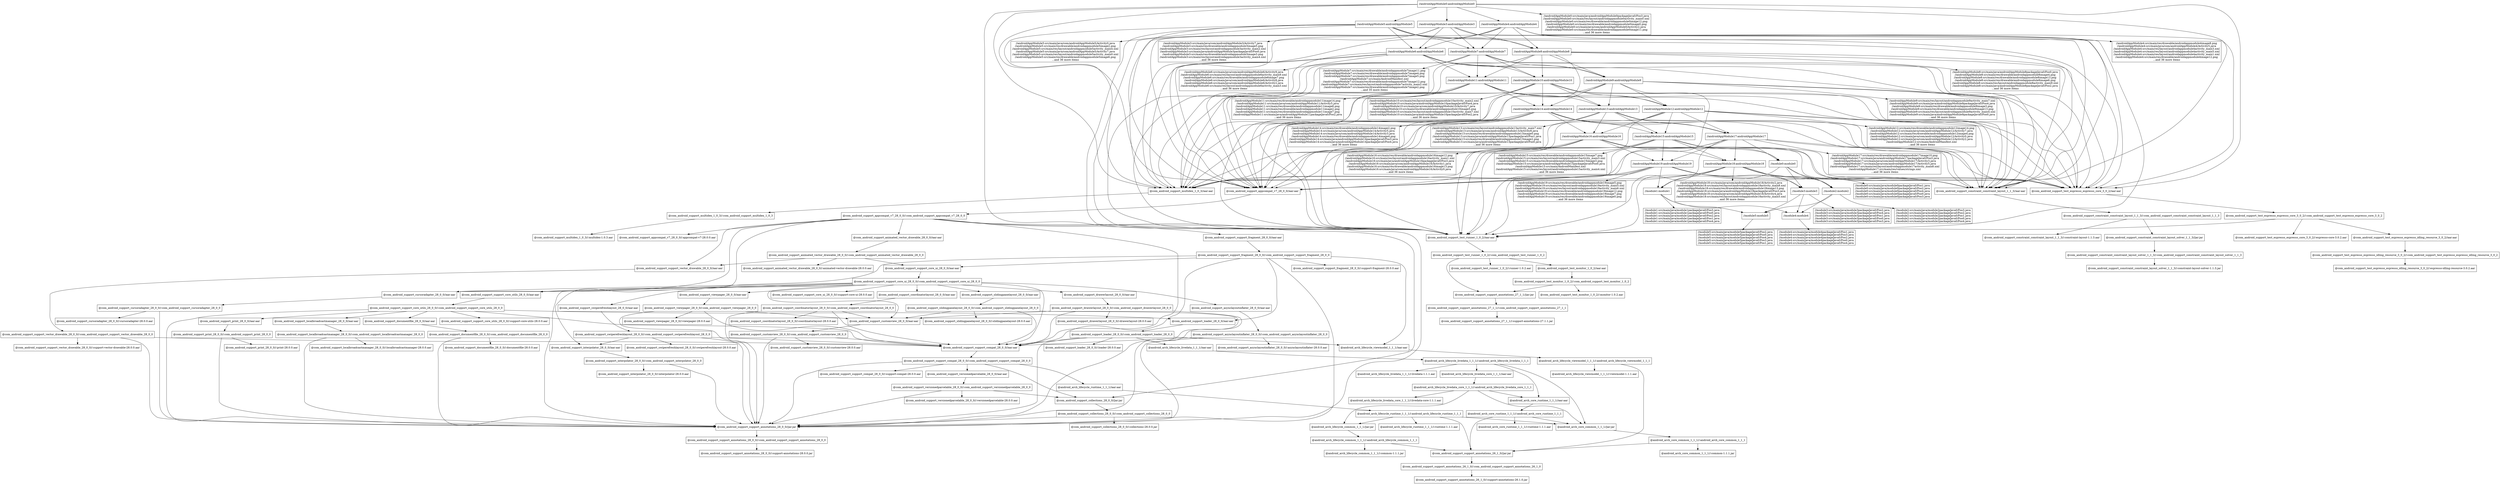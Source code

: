 digraph mygraph {
  node [shape=box];
"//androidAppModule0:androidAppModule0"
"//androidAppModule0:androidAppModule0" -> "//androidAppModule5:androidAppModule5"
"//androidAppModule0:androidAppModule0" -> "//androidAppModule3:androidAppModule3"
"//androidAppModule0:androidAppModule0" -> "//androidAppModule4:androidAppModule4"
"//androidAppModule0:androidAppModule0" -> "@com_android_support_appcompat_v7_28_0_0//aar:aar"
"//androidAppModule0:androidAppModule0" -> "@com_android_support_constraint_constraint_layout_1_1_3//aar:aar"
"//androidAppModule0:androidAppModule0" -> "@com_android_support_multidex_1_0_3//aar:aar"
"//androidAppModule0:androidAppModule0" -> "//androidAppModule0:src/main/java/androidAppModule0packageJava0/Foo3.java\n//androidAppModule0:src/main/res/layout/androidappmodule0activity_main0.xml\n//androidAppModule0:src/main/res/drawable/androidappmodule0image12.png\n//androidAppModule0:src/main/res/drawable/androidappmodule0image0.png\n//androidAppModule0:src/main/java/com/androidAppModule0/Activity2.java\n//androidAppModule0:src/main/res/drawable/androidappmodule0image11.png\n...and 36 more items"
"//androidAppModule0:androidAppModule0" -> "@com_android_support_test_espresso_espresso_core_3_0_2//aar:aar"
"//androidAppModule0:androidAppModule0" -> "@com_android_support_test_runner_1_0_2//aar:aar"
"//androidAppModule0:src/main/java/androidAppModule0packageJava0/Foo3.java\n//androidAppModule0:src/main/res/layout/androidappmodule0activity_main0.xml\n//androidAppModule0:src/main/res/drawable/androidappmodule0image12.png\n//androidAppModule0:src/main/res/drawable/androidappmodule0image0.png\n//androidAppModule0:src/main/java/com/androidAppModule0/Activity2.java\n//androidAppModule0:src/main/res/drawable/androidappmodule0image11.png\n...and 36 more items"
"//androidAppModule4:androidAppModule4"
"//androidAppModule4:androidAppModule4" -> "//androidAppModule4:src/main/res/drawable/androidappmodule4image8.png\n//androidAppModule4:src/main/java/com/androidAppModule4/Activity5.java\n//androidAppModule4:src/main/res/layout/androidappmodule4activity_main3.xml\n//androidAppModule4:src/main/res/layout/androidappmodule4activity_main5.xml\n//androidAppModule4:src/main/res/layout/androidappmodule4activity_main1.xml\n//androidAppModule4:src/main/res/drawable/androidappmodule4image12.png\n...and 36 more items"
"//androidAppModule4:androidAppModule4" -> "@com_android_support_test_espresso_espresso_core_3_0_2//aar:aar"
"//androidAppModule4:androidAppModule4" -> "@com_android_support_test_runner_1_0_2//aar:aar"
"//androidAppModule4:androidAppModule4" -> "@com_android_support_multidex_1_0_3//aar:aar"
"//androidAppModule4:androidAppModule4" -> "@com_android_support_constraint_constraint_layout_1_1_3//aar:aar"
"//androidAppModule4:androidAppModule4" -> "@com_android_support_appcompat_v7_28_0_0//aar:aar"
"//androidAppModule4:androidAppModule4" -> "//androidAppModule7:androidAppModule7"
"//androidAppModule4:androidAppModule4" -> "//androidAppModule8:androidAppModule8"
"//androidAppModule4:androidAppModule4" -> "//androidAppModule6:androidAppModule6"
"//androidAppModule4:src/main/res/drawable/androidappmodule4image8.png\n//androidAppModule4:src/main/java/com/androidAppModule4/Activity5.java\n//androidAppModule4:src/main/res/layout/androidappmodule4activity_main3.xml\n//androidAppModule4:src/main/res/layout/androidappmodule4activity_main5.xml\n//androidAppModule4:src/main/res/layout/androidappmodule4activity_main1.xml\n//androidAppModule4:src/main/res/drawable/androidappmodule4image12.png\n...and 36 more items"
"//androidAppModule3:androidAppModule3"
"//androidAppModule3:androidAppModule3" -> "//androidAppModule3:src/main/java/com/androidAppModule3/Activity7.java\n//androidAppModule3:src/main/res/drawable/androidappmodule3image5.png\n//androidAppModule3:src/main/res/layout/androidappmodule3activity_main2.xml\n//androidAppModule3:src/main/java/androidAppModule3packageJava0/Foo0.java\n//androidAppModule3:src/main/res/drawable/androidappmodule3image3.png\n//androidAppModule3:src/main/res/layout/androidappmodule3activity_main4.xml\n...and 36 more items"
"//androidAppModule3:androidAppModule3" -> "//androidAppModule6:androidAppModule6"
"//androidAppModule3:androidAppModule3" -> "@com_android_support_test_espresso_espresso_core_3_0_2//aar:aar"
"//androidAppModule3:androidAppModule3" -> "@com_android_support_test_runner_1_0_2//aar:aar"
"//androidAppModule3:androidAppModule3" -> "@com_android_support_multidex_1_0_3//aar:aar"
"//androidAppModule3:androidAppModule3" -> "@com_android_support_constraint_constraint_layout_1_1_3//aar:aar"
"//androidAppModule3:androidAppModule3" -> "@com_android_support_appcompat_v7_28_0_0//aar:aar"
"//androidAppModule3:androidAppModule3" -> "//androidAppModule8:androidAppModule8"
"//androidAppModule3:androidAppModule3" -> "//androidAppModule7:androidAppModule7"
"//androidAppModule3:src/main/java/com/androidAppModule3/Activity7.java\n//androidAppModule3:src/main/res/drawable/androidappmodule3image5.png\n//androidAppModule3:src/main/res/layout/androidappmodule3activity_main2.xml\n//androidAppModule3:src/main/java/androidAppModule3packageJava0/Foo0.java\n//androidAppModule3:src/main/res/drawable/androidappmodule3image3.png\n//androidAppModule3:src/main/res/layout/androidappmodule3activity_main4.xml\n...and 36 more items"
"//androidAppModule5:androidAppModule5"
"//androidAppModule5:androidAppModule5" -> "//androidAppModule7:androidAppModule7"
"//androidAppModule5:androidAppModule5" -> "//androidAppModule8:androidAppModule8"
"//androidAppModule5:androidAppModule5" -> "//androidAppModule5:src/main/java/com/androidAppModule5/Activity0.java\n//androidAppModule5:src/main/res/drawable/androidappmodule5image2.png\n//androidAppModule5:src/main/res/layout/androidappmodule5activity_main4.xml\n//androidAppModule5:src/main/java/com/androidAppModule5/Activity7.java\n//androidAppModule5:src/main/res/layout/androidappmodule5activity_main0.xml\n//androidAppModule5:src/main/res/drawable/androidappmodule5image6.png\n...and 36 more items"
"//androidAppModule5:androidAppModule5" -> "@com_android_support_test_espresso_espresso_core_3_0_2//aar:aar"
"//androidAppModule5:androidAppModule5" -> "@com_android_support_test_runner_1_0_2//aar:aar"
"//androidAppModule5:androidAppModule5" -> "@com_android_support_constraint_constraint_layout_1_1_3//aar:aar"
"//androidAppModule5:androidAppModule5" -> "@com_android_support_multidex_1_0_3//aar:aar"
"//androidAppModule5:androidAppModule5" -> "@com_android_support_appcompat_v7_28_0_0//aar:aar"
"//androidAppModule5:androidAppModule5" -> "//androidAppModule6:androidAppModule6"
"//androidAppModule6:androidAppModule6"
"//androidAppModule6:androidAppModule6" -> "//androidAppModule6:src/main/java/com/androidAppModule6/Activity9.java\n//androidAppModule6:src/main/res/layout/androidappmodule6activity_main9.xml\n//androidAppModule6:src/main/res/drawable/androidappmodule6image7.png\n//androidAppModule6:src/main/java/com/androidAppModule6/Activity8.java\n//androidAppModule6:src/main/java/com/androidAppModule6/Activity2.java\n//androidAppModule6:src/main/res/layout/androidappmodule6activity_main3.xml\n...and 36 more items"
"//androidAppModule6:androidAppModule6" -> "@com_android_support_test_runner_1_0_2//aar:aar"
"//androidAppModule6:androidAppModule6" -> "@com_android_support_multidex_1_0_3//aar:aar"
"//androidAppModule6:androidAppModule6" -> "@com_android_support_test_espresso_espresso_core_3_0_2//aar:aar"
"//androidAppModule6:androidAppModule6" -> "@com_android_support_appcompat_v7_28_0_0//aar:aar"
"//androidAppModule6:androidAppModule6" -> "//androidAppModule11:androidAppModule11"
"//androidAppModule6:androidAppModule6" -> "@com_android_support_constraint_constraint_layout_1_1_3//aar:aar"
"//androidAppModule6:androidAppModule6" -> "//androidAppModule9:androidAppModule9"
"//androidAppModule6:androidAppModule6" -> "//androidAppModule10:androidAppModule10"
"//androidAppModule6:src/main/java/com/androidAppModule6/Activity9.java\n//androidAppModule6:src/main/res/layout/androidappmodule6activity_main9.xml\n//androidAppModule6:src/main/res/drawable/androidappmodule6image7.png\n//androidAppModule6:src/main/java/com/androidAppModule6/Activity8.java\n//androidAppModule6:src/main/java/com/androidAppModule6/Activity2.java\n//androidAppModule6:src/main/res/layout/androidappmodule6activity_main3.xml\n...and 36 more items"
"//androidAppModule5:src/main/java/com/androidAppModule5/Activity0.java\n//androidAppModule5:src/main/res/drawable/androidappmodule5image2.png\n//androidAppModule5:src/main/res/layout/androidappmodule5activity_main4.xml\n//androidAppModule5:src/main/java/com/androidAppModule5/Activity7.java\n//androidAppModule5:src/main/res/layout/androidappmodule5activity_main0.xml\n//androidAppModule5:src/main/res/drawable/androidappmodule5image6.png\n...and 36 more items"
"//androidAppModule8:androidAppModule8"
"//androidAppModule8:androidAppModule8" -> "//androidAppModule8:src/main/java/androidAppModule8packageJava0/Foo0.java\n//androidAppModule8:src/main/res/drawable/androidappmodule8image4.png\n//androidAppModule8:src/main/res/drawable/androidappmodule8image13.png\n//androidAppModule8:src/main/res/drawable/androidappmodule8image6.png\n//androidAppModule8:src/main/res/layout/androidappmodule8activity_main9.xml\n//androidAppModule8:src/main/java/androidAppModule8packageJava0/Foo2.java\n...and 36 more items"
"//androidAppModule8:androidAppModule8" -> "//androidAppModule10:androidAppModule10"
"//androidAppModule8:androidAppModule8" -> "@com_android_support_test_espresso_espresso_core_3_0_2//aar:aar"
"//androidAppModule8:androidAppModule8" -> "@com_android_support_test_runner_1_0_2//aar:aar"
"//androidAppModule8:androidAppModule8" -> "//androidAppModule9:androidAppModule9"
"//androidAppModule8:androidAppModule8" -> "@com_android_support_appcompat_v7_28_0_0//aar:aar"
"//androidAppModule8:androidAppModule8" -> "@com_android_support_constraint_constraint_layout_1_1_3//aar:aar"
"//androidAppModule8:androidAppModule8" -> "@com_android_support_multidex_1_0_3//aar:aar"
"//androidAppModule8:androidAppModule8" -> "//androidAppModule11:androidAppModule11"
"//androidAppModule8:src/main/java/androidAppModule8packageJava0/Foo0.java\n//androidAppModule8:src/main/res/drawable/androidappmodule8image4.png\n//androidAppModule8:src/main/res/drawable/androidappmodule8image13.png\n//androidAppModule8:src/main/res/drawable/androidappmodule8image6.png\n//androidAppModule8:src/main/res/layout/androidappmodule8activity_main9.xml\n//androidAppModule8:src/main/java/androidAppModule8packageJava0/Foo2.java\n...and 36 more items"
"//androidAppModule7:androidAppModule7"
"//androidAppModule7:androidAppModule7" -> "@com_android_support_test_espresso_espresso_core_3_0_2//aar:aar"
"//androidAppModule7:androidAppModule7" -> "//androidAppModule7:src/main/res/drawable/androidappmodule7image11.png\n//androidAppModule7:src/main/res/drawable/androidappmodule7image4.png\n//androidAppModule7:src/main/res/drawable/androidappmodule7image5.png\n//androidAppModule7:src/main/AndroidManifest.xml\n//androidAppModule7:src/main/res/drawable/androidappmodule7image12.png\n//androidAppModule7:src/main/res/layout/androidappmodule7activity_main2.xml\n//androidAppModule7:src/main/res/drawable/androidappmodule7image2.png\n...and 35 more items"
"//androidAppModule7:androidAppModule7" -> "@com_android_support_test_runner_1_0_2//aar:aar"
"//androidAppModule7:androidAppModule7" -> "@com_android_support_multidex_1_0_3//aar:aar"
"//androidAppModule7:androidAppModule7" -> "@com_android_support_constraint_constraint_layout_1_1_3//aar:aar"
"//androidAppModule7:androidAppModule7" -> "@com_android_support_appcompat_v7_28_0_0//aar:aar"
"//androidAppModule7:androidAppModule7" -> "//androidAppModule10:androidAppModule10"
"//androidAppModule7:androidAppModule7" -> "//androidAppModule11:androidAppModule11"
"//androidAppModule7:androidAppModule7" -> "//androidAppModule9:androidAppModule9"
"//androidAppModule9:androidAppModule9"
"//androidAppModule9:androidAppModule9" -> "//androidAppModule14:androidAppModule14"
"//androidAppModule9:androidAppModule9" -> "//androidAppModule9:src/main/res/layout/androidappmodule9activity_main7.xml\n//androidAppModule9:src/main/java/androidAppModule9packageJava0/Foo4.java\n//androidAppModule9:src/main/res/drawable/androidappmodule9image3.png\n//androidAppModule9:src/main/res/drawable/androidappmodule9image13.png\n//androidAppModule9:src/main/res/layout/androidappmodule9activity_main4.xml\n//androidAppModule9:src/main/java/androidAppModule9packageJava0/Foo0.java\n...and 36 more items"
"//androidAppModule9:androidAppModule9" -> "@com_android_support_test_espresso_espresso_core_3_0_2//aar:aar"
"//androidAppModule9:androidAppModule9" -> "@com_android_support_constraint_constraint_layout_1_1_3//aar:aar"
"//androidAppModule9:androidAppModule9" -> "@com_android_support_test_runner_1_0_2//aar:aar"
"//androidAppModule9:androidAppModule9" -> "@com_android_support_multidex_1_0_3//aar:aar"
"//androidAppModule9:androidAppModule9" -> "@com_android_support_appcompat_v7_28_0_0//aar:aar"
"//androidAppModule9:androidAppModule9" -> "//androidAppModule12:androidAppModule12"
"//androidAppModule9:androidAppModule9" -> "//androidAppModule13:androidAppModule13"
"//androidAppModule9:src/main/res/layout/androidappmodule9activity_main7.xml\n//androidAppModule9:src/main/java/androidAppModule9packageJava0/Foo4.java\n//androidAppModule9:src/main/res/drawable/androidappmodule9image3.png\n//androidAppModule9:src/main/res/drawable/androidappmodule9image13.png\n//androidAppModule9:src/main/res/layout/androidappmodule9activity_main4.xml\n//androidAppModule9:src/main/java/androidAppModule9packageJava0/Foo0.java\n...and 36 more items"
"//androidAppModule11:androidAppModule11"
"//androidAppModule11:androidAppModule11" -> "@com_android_support_test_runner_1_0_2//aar:aar"
"//androidAppModule11:androidAppModule11" -> "@com_android_support_test_espresso_espresso_core_3_0_2//aar:aar"
"//androidAppModule11:androidAppModule11" -> "@com_android_support_multidex_1_0_3//aar:aar"
"//androidAppModule11:androidAppModule11" -> "//androidAppModule13:androidAppModule13"
"//androidAppModule11:androidAppModule11" -> "@com_android_support_constraint_constraint_layout_1_1_3//aar:aar"
"//androidAppModule11:androidAppModule11" -> "//androidAppModule11:src/main/res/drawable/androidappmodule11image14.png\n//androidAppModule11:src/main/java/com/androidAppModule11/Activity5.java\n//androidAppModule11:src/main/res/drawable/androidappmodule11image6.png\n//androidAppModule11:src/main/res/drawable/androidappmodule11image2.png\n//androidAppModule11:src/main/res/drawable/androidappmodule11image7.png\n//androidAppModule11:src/main/java/androidAppModule11packageJava0/Foo2.java\n...and 36 more items"
"//androidAppModule11:androidAppModule11" -> "@com_android_support_appcompat_v7_28_0_0//aar:aar"
"//androidAppModule11:androidAppModule11" -> "//androidAppModule14:androidAppModule14"
"//androidAppModule11:androidAppModule11" -> "//androidAppModule12:androidAppModule12"
"//androidAppModule11:src/main/res/drawable/androidappmodule11image14.png\n//androidAppModule11:src/main/java/com/androidAppModule11/Activity5.java\n//androidAppModule11:src/main/res/drawable/androidappmodule11image6.png\n//androidAppModule11:src/main/res/drawable/androidappmodule11image2.png\n//androidAppModule11:src/main/res/drawable/androidappmodule11image7.png\n//androidAppModule11:src/main/java/androidAppModule11packageJava0/Foo2.java\n...and 36 more items"
"//androidAppModule10:androidAppModule10"
"//androidAppModule10:androidAppModule10" -> "//androidAppModule10:src/main/res/layout/androidappmodule10activity_main2.xml\n//androidAppModule10:src/main/java/androidAppModule10packageJava0/Foo4.java\n//androidAppModule10:src/main/java/com/androidAppModule10/Activity7.java\n//androidAppModule10:src/main/res/drawable/androidappmodule10image5.png\n//androidAppModule10:src/main/res/layout/androidappmodule10activity_main7.xml\n//androidAppModule10:src/main/java/androidAppModule10packageJava0/Foo2.java\n...and 36 more items"
"//androidAppModule10:androidAppModule10" -> "@com_android_support_test_espresso_espresso_core_3_0_2//aar:aar"
"//androidAppModule10:androidAppModule10" -> "@com_android_support_test_runner_1_0_2//aar:aar"
"//androidAppModule10:androidAppModule10" -> "@com_android_support_multidex_1_0_3//aar:aar"
"//androidAppModule10:androidAppModule10" -> "@com_android_support_constraint_constraint_layout_1_1_3//aar:aar"
"//androidAppModule10:androidAppModule10" -> "@com_android_support_appcompat_v7_28_0_0//aar:aar"
"//androidAppModule10:androidAppModule10" -> "//androidAppModule14:androidAppModule14"
"//androidAppModule10:androidAppModule10" -> "//androidAppModule12:androidAppModule12"
"//androidAppModule10:androidAppModule10" -> "//androidAppModule13:androidAppModule13"
"//androidAppModule12:androidAppModule12"
"//androidAppModule12:androidAppModule12" -> "@com_android_support_constraint_constraint_layout_1_1_3//aar:aar"
"//androidAppModule12:androidAppModule12" -> "//androidAppModule12:src/main/res/drawable/androidappmodule12image14.png\n//androidAppModule12:src/main/java/com/androidAppModule12/Activity7.java\n//androidAppModule12:src/main/res/drawable/androidappmodule12image4.png\n//androidAppModule12:src/main/java/com/androidAppModule12/Activity0.java\n//androidAppModule12:src/main/java/com/androidAppModule12/Activity2.java\n//androidAppModule12:src/main/AndroidManifest.xml\n...and 36 more items"
"//androidAppModule12:androidAppModule12" -> "@com_android_support_test_espresso_espresso_core_3_0_2//aar:aar"
"//androidAppModule12:androidAppModule12" -> "@com_android_support_test_runner_1_0_2//aar:aar"
"//androidAppModule12:androidAppModule12" -> "@com_android_support_multidex_1_0_3//aar:aar"
"//androidAppModule12:androidAppModule12" -> "@com_android_support_appcompat_v7_28_0_0//aar:aar"
"//androidAppModule12:androidAppModule12" -> "//androidAppModule17:androidAppModule17"
"//androidAppModule12:androidAppModule12" -> "//androidAppModule16:androidAppModule16"
"//androidAppModule12:androidAppModule12" -> "//androidAppModule15:androidAppModule15"
"//androidAppModule12:src/main/res/drawable/androidappmodule12image14.png\n//androidAppModule12:src/main/java/com/androidAppModule12/Activity7.java\n//androidAppModule12:src/main/res/drawable/androidappmodule12image4.png\n//androidAppModule12:src/main/java/com/androidAppModule12/Activity0.java\n//androidAppModule12:src/main/java/com/androidAppModule12/Activity2.java\n//androidAppModule12:src/main/AndroidManifest.xml\n...and 36 more items"
"//androidAppModule14:androidAppModule14"
"//androidAppModule14:androidAppModule14" -> "@com_android_support_multidex_1_0_3//aar:aar"
"//androidAppModule14:androidAppModule14" -> "//androidAppModule14:src/main/res/drawable/androidappmodule14image2.png\n//androidAppModule14:src/main/java/com/androidAppModule14/Activity5.java\n//androidAppModule14:src/main/java/com/androidAppModule14/Activity3.java\n//androidAppModule14:src/main/res/drawable/androidappmodule14image4.png\n//androidAppModule14:src/main/java/androidAppModule14packageJava0/Foo3.java\n//androidAppModule14:src/main/java/androidAppModule14packageJava0/Foo4.java\n...and 36 more items"
"//androidAppModule14:androidAppModule14" -> "@com_android_support_test_espresso_espresso_core_3_0_2//aar:aar"
"//androidAppModule14:androidAppModule14" -> "@com_android_support_test_runner_1_0_2//aar:aar"
"//androidAppModule14:androidAppModule14" -> "@com_android_support_constraint_constraint_layout_1_1_3//aar:aar"
"//androidAppModule14:androidAppModule14" -> "@com_android_support_appcompat_v7_28_0_0//aar:aar"
"//androidAppModule14:androidAppModule14" -> "//androidAppModule17:androidAppModule17"
"//androidAppModule14:androidAppModule14" -> "//androidAppModule15:androidAppModule15"
"//androidAppModule14:androidAppModule14" -> "//androidAppModule16:androidAppModule16"
"//androidAppModule14:src/main/res/drawable/androidappmodule14image2.png\n//androidAppModule14:src/main/java/com/androidAppModule14/Activity5.java\n//androidAppModule14:src/main/java/com/androidAppModule14/Activity3.java\n//androidAppModule14:src/main/res/drawable/androidappmodule14image4.png\n//androidAppModule14:src/main/java/androidAppModule14packageJava0/Foo3.java\n//androidAppModule14:src/main/java/androidAppModule14packageJava0/Foo4.java\n...and 36 more items"
"//androidAppModule10:src/main/res/layout/androidappmodule10activity_main2.xml\n//androidAppModule10:src/main/java/androidAppModule10packageJava0/Foo4.java\n//androidAppModule10:src/main/java/com/androidAppModule10/Activity7.java\n//androidAppModule10:src/main/res/drawable/androidappmodule10image5.png\n//androidAppModule10:src/main/res/layout/androidappmodule10activity_main7.xml\n//androidAppModule10:src/main/java/androidAppModule10packageJava0/Foo2.java\n...and 36 more items"
"//androidAppModule7:src/main/res/drawable/androidappmodule7image11.png\n//androidAppModule7:src/main/res/drawable/androidappmodule7image4.png\n//androidAppModule7:src/main/res/drawable/androidappmodule7image5.png\n//androidAppModule7:src/main/AndroidManifest.xml\n//androidAppModule7:src/main/res/drawable/androidappmodule7image12.png\n//androidAppModule7:src/main/res/layout/androidappmodule7activity_main2.xml\n//androidAppModule7:src/main/res/drawable/androidappmodule7image2.png\n...and 35 more items"
"//androidAppModule13:androidAppModule13"
"//androidAppModule13:androidAppModule13" -> "//androidAppModule17:androidAppModule17"
"//androidAppModule13:androidAppModule13" -> "//androidAppModule13:src/main/res/layout/androidappmodule13activity_main7.xml\n//androidAppModule13:src/main/java/com/androidAppModule13/Activity8.java\n//androidAppModule13:src/main/res/drawable/androidappmodule13image0.png\n//androidAppModule13:src/main/java/androidAppModule13packageJava0/Foo1.java\n//androidAppModule13:src/main/res/drawable/androidappmodule13image2.png\n//androidAppModule13:src/main/java/androidAppModule13packageJava0/Foo0.java\n...and 36 more items"
"//androidAppModule13:androidAppModule13" -> "@com_android_support_test_espresso_espresso_core_3_0_2//aar:aar"
"//androidAppModule13:androidAppModule13" -> "@com_android_support_test_runner_1_0_2//aar:aar"
"//androidAppModule13:androidAppModule13" -> "@com_android_support_multidex_1_0_3//aar:aar"
"//androidAppModule13:androidAppModule13" -> "@com_android_support_constraint_constraint_layout_1_1_3//aar:aar"
"//androidAppModule13:androidAppModule13" -> "//androidAppModule16:androidAppModule16"
"//androidAppModule13:androidAppModule13" -> "@com_android_support_appcompat_v7_28_0_0//aar:aar"
"//androidAppModule13:androidAppModule13" -> "//androidAppModule15:androidAppModule15"
"//androidAppModule15:androidAppModule15"
"//androidAppModule15:androidAppModule15" -> "//androidAppModule18:androidAppModule18"
"//androidAppModule15:androidAppModule15" -> "//androidAppModule19:androidAppModule19"
"//androidAppModule15:androidAppModule15" -> "@com_android_support_multidex_1_0_3//aar:aar"
"//androidAppModule15:androidAppModule15" -> "//androidAppModule15:src/main/res/drawable/androidappmodule15image7.png\n//androidAppModule15:src/main/res/layout/androidappmodule15activity_main3.xml\n//androidAppModule15:src/main/res/drawable/androidappmodule15image3.png\n//androidAppModule15:src/main/java/androidAppModule15packageJava0/Foo0.java\n//androidAppModule15:src/main/AndroidManifest.xml\n//androidAppModule15:src/main/res/layout/androidappmodule15activity_main4.xml\n...and 36 more items"
"//androidAppModule15:androidAppModule15" -> "@com_android_support_test_espresso_espresso_core_3_0_2//aar:aar"
"//androidAppModule15:androidAppModule15" -> "@com_android_support_constraint_constraint_layout_1_1_3//aar:aar"
"//androidAppModule15:androidAppModule15" -> "@com_android_support_test_runner_1_0_2//aar:aar"
"//androidAppModule15:androidAppModule15" -> "@com_android_support_appcompat_v7_28_0_0//aar:aar"
"//androidAppModule15:androidAppModule15" -> "//module0:module0"
"//androidAppModule15:src/main/res/drawable/androidappmodule15image7.png\n//androidAppModule15:src/main/res/layout/androidappmodule15activity_main3.xml\n//androidAppModule15:src/main/res/drawable/androidappmodule15image3.png\n//androidAppModule15:src/main/java/androidAppModule15packageJava0/Foo0.java\n//androidAppModule15:src/main/AndroidManifest.xml\n//androidAppModule15:src/main/res/layout/androidappmodule15activity_main4.xml\n...and 36 more items"
"//androidAppModule16:androidAppModule16"
"//androidAppModule16:androidAppModule16" -> "//module0:module0"
"//androidAppModule16:androidAppModule16" -> "//androidAppModule16:src/main/res/drawable/androidappmodule16image12.png\n//androidAppModule16:src/main/res/layout/androidappmodule16activity_main1.xml\n//androidAppModule16:src/main/java/androidAppModule16packageJava0/Foo3.java\n//androidAppModule16:src/main/java/com/androidAppModule16/Activity1.java\n//androidAppModule16:src/main/res/drawable/androidappmodule16image13.png\n//androidAppModule16:src/main/java/com/androidAppModule16/Activity0.java\n...and 36 more items"
"//androidAppModule16:androidAppModule16" -> "@com_android_support_test_espresso_espresso_core_3_0_2//aar:aar"
"//androidAppModule16:androidAppModule16" -> "@com_android_support_multidex_1_0_3//aar:aar"
"//androidAppModule16:androidAppModule16" -> "@com_android_support_test_runner_1_0_2//aar:aar"
"//androidAppModule16:androidAppModule16" -> "@com_android_support_constraint_constraint_layout_1_1_3//aar:aar"
"//androidAppModule16:androidAppModule16" -> "@com_android_support_appcompat_v7_28_0_0//aar:aar"
"//androidAppModule16:androidAppModule16" -> "//androidAppModule19:androidAppModule19"
"//androidAppModule16:androidAppModule16" -> "//androidAppModule18:androidAppModule18"
"//androidAppModule16:src/main/res/drawable/androidappmodule16image12.png\n//androidAppModule16:src/main/res/layout/androidappmodule16activity_main1.xml\n//androidAppModule16:src/main/java/androidAppModule16packageJava0/Foo3.java\n//androidAppModule16:src/main/java/com/androidAppModule16/Activity1.java\n//androidAppModule16:src/main/res/drawable/androidappmodule16image13.png\n//androidAppModule16:src/main/java/com/androidAppModule16/Activity0.java\n...and 36 more items"
"//androidAppModule13:src/main/res/layout/androidappmodule13activity_main7.xml\n//androidAppModule13:src/main/java/com/androidAppModule13/Activity8.java\n//androidAppModule13:src/main/res/drawable/androidappmodule13image0.png\n//androidAppModule13:src/main/java/androidAppModule13packageJava0/Foo1.java\n//androidAppModule13:src/main/res/drawable/androidappmodule13image2.png\n//androidAppModule13:src/main/java/androidAppModule13packageJava0/Foo0.java\n...and 36 more items"
"//androidAppModule17:androidAppModule17"
"//androidAppModule17:androidAppModule17" -> "//androidAppModule17:src/main/res/drawable/androidappmodule17image10.png\n//androidAppModule17:src/main/java/androidAppModule17packageJava0/Foo3.java\n//androidAppModule17:src/main/java/com/androidAppModule17/Activity3.java\n//androidAppModule17:src/main/java/com/androidAppModule17/Activity5.java\n//androidAppModule17:src/main/res/layout/androidappmodule17activity_main8.xml\n//androidAppModule17:src/main/res/values/strings.xml\n...and 36 more items"
"//androidAppModule17:androidAppModule17" -> "@com_android_support_appcompat_v7_28_0_0//aar:aar"
"//androidAppModule17:androidAppModule17" -> "@com_android_support_multidex_1_0_3//aar:aar"
"//androidAppModule17:androidAppModule17" -> "@com_android_support_constraint_constraint_layout_1_1_3//aar:aar"
"//androidAppModule17:androidAppModule17" -> "//androidAppModule19:androidAppModule19"
"//androidAppModule17:androidAppModule17" -> "//androidAppModule18:androidAppModule18"
"//androidAppModule17:androidAppModule17" -> "//module0:module0"
"//androidAppModule17:androidAppModule17" -> "@com_android_support_test_runner_1_0_2//aar:aar"
"//androidAppModule17:androidAppModule17" -> "@com_android_support_test_espresso_espresso_core_3_0_2//aar:aar"
"//module0:module0"
"//module0:module0" -> "//module0:src/main/java/module0packageJava0/Foo1.java\n//module0:src/main/java/module0packageJava0/Foo2.java\n//module0:src/main/java/module0packageJava0/Foo4.java\n//module0:src/main/java/module0packageJava0/Foo0.java\n//module0:src/main/java/module0packageJava0/Foo3.java"
"//module0:module0" -> "//module2:module2"
"//module0:module0" -> "//module1:module1"
"//module0:module0" -> "//module3:module3"
"//module0:src/main/java/module0packageJava0/Foo1.java\n//module0:src/main/java/module0packageJava0/Foo2.java\n//module0:src/main/java/module0packageJava0/Foo4.java\n//module0:src/main/java/module0packageJava0/Foo0.java\n//module0:src/main/java/module0packageJava0/Foo3.java"
"//androidAppModule18:androidAppModule18"
"//androidAppModule18:androidAppModule18" -> "//androidAppModule18:src/main/java/com/androidAppModule18/Activity2.java\n//androidAppModule18:src/main/res/layout/androidappmodule18activity_main8.xml\n//androidAppModule18:src/main/res/drawable/androidappmodule18image13.png\n//androidAppModule18:src/main/java/androidAppModule18packageJava0/Foo3.java\n//androidAppModule18:src/main/java/com/androidAppModule18/Activity4.java\n//androidAppModule18:src/main/res/layout/androidappmodule18activity_main5.xml\n...and 36 more items"
"//androidAppModule18:androidAppModule18" -> "//module1:module1"
"//androidAppModule18:androidAppModule18" -> "@com_android_support_test_espresso_espresso_core_3_0_2//aar:aar"
"//androidAppModule18:androidAppModule18" -> "@com_android_support_test_runner_1_0_2//aar:aar"
"//androidAppModule18:androidAppModule18" -> "@com_android_support_multidex_1_0_3//aar:aar"
"//androidAppModule18:androidAppModule18" -> "@com_android_support_constraint_constraint_layout_1_1_3//aar:aar"
"//androidAppModule18:androidAppModule18" -> "@com_android_support_appcompat_v7_28_0_0//aar:aar"
"//androidAppModule18:androidAppModule18" -> "//module3:module3"
"//androidAppModule18:androidAppModule18" -> "//module2:module2"
"//androidAppModule18:src/main/java/com/androidAppModule18/Activity2.java\n//androidAppModule18:src/main/res/layout/androidappmodule18activity_main8.xml\n//androidAppModule18:src/main/res/drawable/androidappmodule18image13.png\n//androidAppModule18:src/main/java/androidAppModule18packageJava0/Foo3.java\n//androidAppModule18:src/main/java/com/androidAppModule18/Activity4.java\n//androidAppModule18:src/main/res/layout/androidappmodule18activity_main5.xml\n...and 36 more items"
"//androidAppModule19:androidAppModule19"
"//androidAppModule19:androidAppModule19" -> "//androidAppModule19:src/main/res/drawable/androidappmodule19image5.png\n//androidAppModule19:src/main/res/layout/androidappmodule19activity_main5.xml\n//androidAppModule19:src/main/res/layout/androidappmodule19activity_main6.xml\n//androidAppModule19:src/main/res/drawable/androidappmodule19image12.png\n//androidAppModule19:src/main/res/drawable/androidappmodule19image7.png\n//androidAppModule19:src/main/res/drawable/androidappmodule19image0.png\n...and 36 more items"
"//androidAppModule19:androidAppModule19" -> "@com_android_support_appcompat_v7_28_0_0//aar:aar"
"//androidAppModule19:androidAppModule19" -> "//module2:module2"
"//androidAppModule19:androidAppModule19" -> "//module1:module1"
"//androidAppModule19:androidAppModule19" -> "//module3:module3"
"//androidAppModule19:androidAppModule19" -> "@com_android_support_constraint_constraint_layout_1_1_3//aar:aar"
"//androidAppModule19:androidAppModule19" -> "@com_android_support_multidex_1_0_3//aar:aar"
"//androidAppModule19:androidAppModule19" -> "@com_android_support_test_runner_1_0_2//aar:aar"
"//androidAppModule19:androidAppModule19" -> "@com_android_support_test_espresso_espresso_core_3_0_2//aar:aar"
"@com_android_support_test_espresso_espresso_core_3_0_2//aar:aar"
"@com_android_support_test_espresso_espresso_core_3_0_2//aar:aar" -> "@com_android_support_test_espresso_espresso_core_3_0_2//:com_android_support_test_espresso_espresso_core_3_0_2"
"@com_android_support_test_espresso_espresso_core_3_0_2//:com_android_support_test_espresso_espresso_core_3_0_2"
"@com_android_support_test_espresso_espresso_core_3_0_2//:com_android_support_test_espresso_espresso_core_3_0_2" -> "@com_android_support_test_espresso_espresso_core_3_0_2//:espresso-core-3.0.2.aar"
"@com_android_support_test_espresso_espresso_core_3_0_2//:com_android_support_test_espresso_espresso_core_3_0_2" -> "@com_android_support_test_espresso_espresso_idling_resource_3_0_2//aar:aar"
"@com_android_support_test_espresso_espresso_core_3_0_2//:com_android_support_test_espresso_espresso_core_3_0_2" -> "@com_android_support_test_runner_1_0_2//aar:aar"
"@com_android_support_test_espresso_espresso_idling_resource_3_0_2//aar:aar"
"@com_android_support_test_espresso_espresso_idling_resource_3_0_2//aar:aar" -> "@com_android_support_test_espresso_espresso_idling_resource_3_0_2//:com_android_support_test_espresso_espresso_idling_resource_3_0_2"
"@com_android_support_test_espresso_espresso_idling_resource_3_0_2//:com_android_support_test_espresso_espresso_idling_resource_3_0_2"
"@com_android_support_test_espresso_espresso_idling_resource_3_0_2//:com_android_support_test_espresso_espresso_idling_resource_3_0_2" -> "@com_android_support_test_espresso_espresso_idling_resource_3_0_2//:espresso-idling-resource-3.0.2.aar"
"@com_android_support_test_espresso_espresso_idling_resource_3_0_2//:espresso-idling-resource-3.0.2.aar"
"@com_android_support_test_espresso_espresso_core_3_0_2//:espresso-core-3.0.2.aar"
"@com_android_support_test_runner_1_0_2//aar:aar"
"@com_android_support_test_runner_1_0_2//aar:aar" -> "@com_android_support_test_runner_1_0_2//:com_android_support_test_runner_1_0_2"
"@com_android_support_test_runner_1_0_2//:com_android_support_test_runner_1_0_2"
"@com_android_support_test_runner_1_0_2//:com_android_support_test_runner_1_0_2" -> "@com_android_support_test_runner_1_0_2//:runner-1.0.2.aar"
"@com_android_support_test_runner_1_0_2//:com_android_support_test_runner_1_0_2" -> "@com_android_support_test_monitor_1_0_2//aar:aar"
"@com_android_support_test_runner_1_0_2//:com_android_support_test_runner_1_0_2" -> "@com_android_support_support_annotations_27_1_1//jar:jar"
"@com_android_support_test_monitor_1_0_2//aar:aar"
"@com_android_support_test_monitor_1_0_2//aar:aar" -> "@com_android_support_test_monitor_1_0_2//:com_android_support_test_monitor_1_0_2"
"@com_android_support_test_monitor_1_0_2//:com_android_support_test_monitor_1_0_2"
"@com_android_support_test_monitor_1_0_2//:com_android_support_test_monitor_1_0_2" -> "@com_android_support_test_monitor_1_0_2//:monitor-1.0.2.aar"
"@com_android_support_test_monitor_1_0_2//:com_android_support_test_monitor_1_0_2" -> "@com_android_support_support_annotations_27_1_1//jar:jar"
"@com_android_support_support_annotations_27_1_1//jar:jar"
"@com_android_support_support_annotations_27_1_1//jar:jar" -> "@com_android_support_support_annotations_27_1_1//:com_android_support_support_annotations_27_1_1"
"@com_android_support_support_annotations_27_1_1//:com_android_support_support_annotations_27_1_1"
"@com_android_support_support_annotations_27_1_1//:com_android_support_support_annotations_27_1_1" -> "@com_android_support_support_annotations_27_1_1//:support-annotations-27.1.1.jar"
"@com_android_support_support_annotations_27_1_1//:support-annotations-27.1.1.jar"
"@com_android_support_test_monitor_1_0_2//:monitor-1.0.2.aar"
"@com_android_support_test_runner_1_0_2//:runner-1.0.2.aar"
"//module3:module3"
"//module3:module3" -> "//module4:module4"
"//module3:module3" -> "//module3:src/main/java/module3packageJava0/Foo2.java\n//module3:src/main/java/module3packageJava0/Foo4.java\n//module3:src/main/java/module3packageJava0/Foo1.java\n//module3:src/main/java/module3packageJava0/Foo0.java\n//module3:src/main/java/module3packageJava0/Foo3.java"
"//module3:module3" -> "//module5:module5"
"//module3:src/main/java/module3packageJava0/Foo2.java\n//module3:src/main/java/module3packageJava0/Foo4.java\n//module3:src/main/java/module3packageJava0/Foo1.java\n//module3:src/main/java/module3packageJava0/Foo0.java\n//module3:src/main/java/module3packageJava0/Foo3.java"
"//module1:module1"
"//module1:module1" -> "//module1:src/main/java/module1packageJava0/Foo3.java\n//module1:src/main/java/module1packageJava0/Foo0.java\n//module1:src/main/java/module1packageJava0/Foo2.java\n//module1:src/main/java/module1packageJava0/Foo1.java\n//module1:src/main/java/module1packageJava0/Foo4.java"
"//module1:module1" -> "//module5:module5"
"//module1:module1" -> "//module4:module4"
"//module1:src/main/java/module1packageJava0/Foo3.java\n//module1:src/main/java/module1packageJava0/Foo0.java\n//module1:src/main/java/module1packageJava0/Foo2.java\n//module1:src/main/java/module1packageJava0/Foo1.java\n//module1:src/main/java/module1packageJava0/Foo4.java"
"//module2:module2"
"//module2:module2" -> "//module2:src/main/java/module2packageJava0/Foo3.java\n//module2:src/main/java/module2packageJava0/Foo2.java\n//module2:src/main/java/module2packageJava0/Foo1.java\n//module2:src/main/java/module2packageJava0/Foo0.java\n//module2:src/main/java/module2packageJava0/Foo4.java"
"//module2:module2" -> "//module4:module4"
"//module2:module2" -> "//module5:module5"
"//module5:module5"
"//module5:module5" -> "//module5:src/main/java/module5packageJava0/Foo2.java\n//module5:src/main/java/module5packageJava0/Foo0.java\n//module5:src/main/java/module5packageJava0/Foo4.java\n//module5:src/main/java/module5packageJava0/Foo3.java\n//module5:src/main/java/module5packageJava0/Foo1.java"
"//module5:src/main/java/module5packageJava0/Foo2.java\n//module5:src/main/java/module5packageJava0/Foo0.java\n//module5:src/main/java/module5packageJava0/Foo4.java\n//module5:src/main/java/module5packageJava0/Foo3.java\n//module5:src/main/java/module5packageJava0/Foo1.java"
"//module4:module4"
"//module4:module4" -> "//module4:src/main/java/module4packageJava0/Foo1.java\n//module4:src/main/java/module4packageJava0/Foo3.java\n//module4:src/main/java/module4packageJava0/Foo2.java\n//module4:src/main/java/module4packageJava0/Foo0.java\n//module4:src/main/java/module4packageJava0/Foo4.java"
"//module4:src/main/java/module4packageJava0/Foo1.java\n//module4:src/main/java/module4packageJava0/Foo3.java\n//module4:src/main/java/module4packageJava0/Foo2.java\n//module4:src/main/java/module4packageJava0/Foo0.java\n//module4:src/main/java/module4packageJava0/Foo4.java"
"//module2:src/main/java/module2packageJava0/Foo3.java\n//module2:src/main/java/module2packageJava0/Foo2.java\n//module2:src/main/java/module2packageJava0/Foo1.java\n//module2:src/main/java/module2packageJava0/Foo0.java\n//module2:src/main/java/module2packageJava0/Foo4.java"
"//androidAppModule19:src/main/res/drawable/androidappmodule19image5.png\n//androidAppModule19:src/main/res/layout/androidappmodule19activity_main5.xml\n//androidAppModule19:src/main/res/layout/androidappmodule19activity_main6.xml\n//androidAppModule19:src/main/res/drawable/androidappmodule19image12.png\n//androidAppModule19:src/main/res/drawable/androidappmodule19image7.png\n//androidAppModule19:src/main/res/drawable/androidappmodule19image0.png\n...and 36 more items"
"@com_android_support_constraint_constraint_layout_1_1_3//aar:aar"
"@com_android_support_constraint_constraint_layout_1_1_3//aar:aar" -> "@com_android_support_constraint_constraint_layout_1_1_3//:com_android_support_constraint_constraint_layout_1_1_3"
"@com_android_support_constraint_constraint_layout_1_1_3//:com_android_support_constraint_constraint_layout_1_1_3"
"@com_android_support_constraint_constraint_layout_1_1_3//:com_android_support_constraint_constraint_layout_1_1_3" -> "@com_android_support_constraint_constraint_layout_1_1_3//:constraint-layout-1.1.3.aar"
"@com_android_support_constraint_constraint_layout_1_1_3//:com_android_support_constraint_constraint_layout_1_1_3" -> "@com_android_support_constraint_constraint_layout_solver_1_1_3//jar:jar"
"@com_android_support_constraint_constraint_layout_solver_1_1_3//jar:jar"
"@com_android_support_constraint_constraint_layout_solver_1_1_3//jar:jar" -> "@com_android_support_constraint_constraint_layout_solver_1_1_3//:com_android_support_constraint_constraint_layout_solver_1_1_3"
"@com_android_support_constraint_constraint_layout_solver_1_1_3//:com_android_support_constraint_constraint_layout_solver_1_1_3"
"@com_android_support_constraint_constraint_layout_solver_1_1_3//:com_android_support_constraint_constraint_layout_solver_1_1_3" -> "@com_android_support_constraint_constraint_layout_solver_1_1_3//:constraint-layout-solver-1.1.3.jar"
"@com_android_support_constraint_constraint_layout_solver_1_1_3//:constraint-layout-solver-1.1.3.jar"
"@com_android_support_constraint_constraint_layout_1_1_3//:constraint-layout-1.1.3.aar"
"@com_android_support_multidex_1_0_3//aar:aar"
"@com_android_support_multidex_1_0_3//aar:aar" -> "@com_android_support_multidex_1_0_3//:com_android_support_multidex_1_0_3"
"@com_android_support_multidex_1_0_3//:com_android_support_multidex_1_0_3"
"@com_android_support_multidex_1_0_3//:com_android_support_multidex_1_0_3" -> "@com_android_support_multidex_1_0_3//:multidex-1.0.3.aar"
"@com_android_support_multidex_1_0_3//:multidex-1.0.3.aar"
"@com_android_support_appcompat_v7_28_0_0//aar:aar"
"@com_android_support_appcompat_v7_28_0_0//aar:aar" -> "@com_android_support_appcompat_v7_28_0_0//:com_android_support_appcompat_v7_28_0_0"
"@com_android_support_appcompat_v7_28_0_0//:com_android_support_appcompat_v7_28_0_0"
"@com_android_support_appcompat_v7_28_0_0//:com_android_support_appcompat_v7_28_0_0" -> "@com_android_support_appcompat_v7_28_0_0//:appcompat-v7-28.0.0.aar"
"@com_android_support_appcompat_v7_28_0_0//:com_android_support_appcompat_v7_28_0_0" -> "@com_android_support_support_compat_28_0_0//aar:aar"
"@com_android_support_appcompat_v7_28_0_0//:com_android_support_appcompat_v7_28_0_0" -> "@com_android_support_support_fragment_28_0_0//aar:aar"
"@com_android_support_appcompat_v7_28_0_0//:com_android_support_appcompat_v7_28_0_0" -> "@com_android_support_support_core_utils_28_0_0//aar:aar"
"@com_android_support_appcompat_v7_28_0_0//:com_android_support_appcompat_v7_28_0_0" -> "@com_android_support_collections_28_0_0//jar:jar"
"@com_android_support_appcompat_v7_28_0_0//:com_android_support_appcompat_v7_28_0_0" -> "@com_android_support_cursoradapter_28_0_0//aar:aar"
"@com_android_support_appcompat_v7_28_0_0//:com_android_support_appcompat_v7_28_0_0" -> "@com_android_support_animated_vector_drawable_28_0_0//aar:aar"
"@com_android_support_appcompat_v7_28_0_0//:com_android_support_appcompat_v7_28_0_0" -> "@com_android_support_support_vector_drawable_28_0_0//aar:aar"
"@com_android_support_appcompat_v7_28_0_0//:com_android_support_appcompat_v7_28_0_0" -> "@com_android_support_support_annotations_28_0_0//jar:jar"
"@com_android_support_animated_vector_drawable_28_0_0//aar:aar"
"@com_android_support_animated_vector_drawable_28_0_0//aar:aar" -> "@com_android_support_animated_vector_drawable_28_0_0//:com_android_support_animated_vector_drawable_28_0_0"
"@com_android_support_animated_vector_drawable_28_0_0//:com_android_support_animated_vector_drawable_28_0_0"
"@com_android_support_animated_vector_drawable_28_0_0//:com_android_support_animated_vector_drawable_28_0_0" -> "@com_android_support_animated_vector_drawable_28_0_0//:animated-vector-drawable-28.0.0.aar"
"@com_android_support_animated_vector_drawable_28_0_0//:com_android_support_animated_vector_drawable_28_0_0" -> "@com_android_support_support_core_ui_28_0_0//aar:aar"
"@com_android_support_animated_vector_drawable_28_0_0//:com_android_support_animated_vector_drawable_28_0_0" -> "@com_android_support_support_vector_drawable_28_0_0//aar:aar"
"@com_android_support_support_vector_drawable_28_0_0//aar:aar"
"@com_android_support_support_vector_drawable_28_0_0//aar:aar" -> "@com_android_support_support_vector_drawable_28_0_0//:com_android_support_support_vector_drawable_28_0_0"
"@com_android_support_support_vector_drawable_28_0_0//:com_android_support_support_vector_drawable_28_0_0"
"@com_android_support_support_vector_drawable_28_0_0//:com_android_support_support_vector_drawable_28_0_0" -> "@com_android_support_support_annotations_28_0_0//jar:jar"
"@com_android_support_support_vector_drawable_28_0_0//:com_android_support_support_vector_drawable_28_0_0" -> "@com_android_support_support_compat_28_0_0//aar:aar"
"@com_android_support_support_vector_drawable_28_0_0//:com_android_support_support_vector_drawable_28_0_0" -> "@com_android_support_support_vector_drawable_28_0_0//:support-vector-drawable-28.0.0.aar"
"@com_android_support_support_vector_drawable_28_0_0//:support-vector-drawable-28.0.0.aar"
"@com_android_support_animated_vector_drawable_28_0_0//:animated-vector-drawable-28.0.0.aar"
"@com_android_support_support_fragment_28_0_0//aar:aar"
"@com_android_support_support_fragment_28_0_0//aar:aar" -> "@com_android_support_support_fragment_28_0_0//:com_android_support_support_fragment_28_0_0"
"@com_android_support_support_fragment_28_0_0//:com_android_support_support_fragment_28_0_0"
"@com_android_support_support_fragment_28_0_0//:com_android_support_support_fragment_28_0_0" -> "@com_android_support_support_annotations_28_0_0//jar:jar"
"@com_android_support_support_fragment_28_0_0//:com_android_support_support_fragment_28_0_0" -> "@com_android_support_support_core_ui_28_0_0//aar:aar"
"@com_android_support_support_fragment_28_0_0//:com_android_support_support_fragment_28_0_0" -> "@android_arch_lifecycle_viewmodel_1_1_1//aar:aar"
"@com_android_support_support_fragment_28_0_0//:com_android_support_support_fragment_28_0_0" -> "@com_android_support_support_core_utils_28_0_0//aar:aar"
"@com_android_support_support_fragment_28_0_0//:com_android_support_support_fragment_28_0_0" -> "@com_android_support_support_compat_28_0_0//aar:aar"
"@com_android_support_support_fragment_28_0_0//:com_android_support_support_fragment_28_0_0" -> "@com_android_support_support_fragment_28_0_0//:support-fragment-28.0.0.aar"
"@com_android_support_support_fragment_28_0_0//:com_android_support_support_fragment_28_0_0" -> "@com_android_support_loader_28_0_0//aar:aar"
"@com_android_support_support_fragment_28_0_0//:support-fragment-28.0.0.aar"
"@com_android_support_support_core_ui_28_0_0//aar:aar"
"@com_android_support_support_core_ui_28_0_0//aar:aar" -> "@com_android_support_support_core_ui_28_0_0//:com_android_support_support_core_ui_28_0_0"
"@com_android_support_support_core_ui_28_0_0//:com_android_support_support_core_ui_28_0_0"
"@com_android_support_support_core_ui_28_0_0//:com_android_support_support_core_ui_28_0_0" -> "@com_android_support_customview_28_0_0//aar:aar"
"@com_android_support_support_core_ui_28_0_0//:com_android_support_support_core_ui_28_0_0" -> "@com_android_support_support_annotations_28_0_0//jar:jar"
"@com_android_support_support_core_ui_28_0_0//:com_android_support_support_core_ui_28_0_0" -> "@com_android_support_interpolator_28_0_0//aar:aar"
"@com_android_support_support_core_ui_28_0_0//:com_android_support_support_core_ui_28_0_0" -> "@com_android_support_cursoradapter_28_0_0//aar:aar"
"@com_android_support_support_core_ui_28_0_0//:com_android_support_support_core_ui_28_0_0" -> "@com_android_support_coordinatorlayout_28_0_0//aar:aar"
"@com_android_support_support_core_ui_28_0_0//:com_android_support_support_core_ui_28_0_0" -> "@com_android_support_viewpager_28_0_0//aar:aar"
"@com_android_support_support_core_ui_28_0_0//:com_android_support_support_core_ui_28_0_0" -> "@com_android_support_swiperefreshlayout_28_0_0//aar:aar"
"@com_android_support_support_core_ui_28_0_0//:com_android_support_support_core_ui_28_0_0" -> "@com_android_support_asynclayoutinflater_28_0_0//aar:aar"
"@com_android_support_support_core_ui_28_0_0//:com_android_support_support_core_ui_28_0_0" -> "@com_android_support_support_core_utils_28_0_0//aar:aar"
"@com_android_support_support_core_ui_28_0_0//:com_android_support_support_core_ui_28_0_0" -> "@com_android_support_drawerlayout_28_0_0//aar:aar"
"@com_android_support_support_core_ui_28_0_0//:com_android_support_support_core_ui_28_0_0" -> "@com_android_support_support_core_ui_28_0_0//:support-core-ui-28.0.0.aar"
"@com_android_support_support_core_ui_28_0_0//:com_android_support_support_core_ui_28_0_0" -> "@com_android_support_slidingpanelayout_28_0_0//aar:aar"
"@com_android_support_support_core_ui_28_0_0//:com_android_support_support_core_ui_28_0_0" -> "@com_android_support_support_compat_28_0_0//aar:aar"
"@com_android_support_slidingpanelayout_28_0_0//aar:aar"
"@com_android_support_slidingpanelayout_28_0_0//aar:aar" -> "@com_android_support_slidingpanelayout_28_0_0//:com_android_support_slidingpanelayout_28_0_0"
"@com_android_support_slidingpanelayout_28_0_0//:com_android_support_slidingpanelayout_28_0_0"
"@com_android_support_slidingpanelayout_28_0_0//:com_android_support_slidingpanelayout_28_0_0" -> "@com_android_support_support_annotations_28_0_0//jar:jar"
"@com_android_support_slidingpanelayout_28_0_0//:com_android_support_slidingpanelayout_28_0_0" -> "@com_android_support_customview_28_0_0//aar:aar"
"@com_android_support_slidingpanelayout_28_0_0//:com_android_support_slidingpanelayout_28_0_0" -> "@com_android_support_slidingpanelayout_28_0_0//:slidingpanelayout-28.0.0.aar"
"@com_android_support_slidingpanelayout_28_0_0//:com_android_support_slidingpanelayout_28_0_0" -> "@com_android_support_support_compat_28_0_0//aar:aar"
"@com_android_support_slidingpanelayout_28_0_0//:slidingpanelayout-28.0.0.aar"
"@com_android_support_support_core_ui_28_0_0//:support-core-ui-28.0.0.aar"
"@com_android_support_drawerlayout_28_0_0//aar:aar"
"@com_android_support_drawerlayout_28_0_0//aar:aar" -> "@com_android_support_drawerlayout_28_0_0//:com_android_support_drawerlayout_28_0_0"
"@com_android_support_drawerlayout_28_0_0//:com_android_support_drawerlayout_28_0_0"
"@com_android_support_drawerlayout_28_0_0//:com_android_support_drawerlayout_28_0_0" -> "@com_android_support_support_compat_28_0_0//aar:aar"
"@com_android_support_drawerlayout_28_0_0//:com_android_support_drawerlayout_28_0_0" -> "@com_android_support_drawerlayout_28_0_0//:drawerlayout-28.0.0.aar"
"@com_android_support_drawerlayout_28_0_0//:com_android_support_drawerlayout_28_0_0" -> "@com_android_support_support_annotations_28_0_0//jar:jar"
"@com_android_support_drawerlayout_28_0_0//:com_android_support_drawerlayout_28_0_0" -> "@com_android_support_customview_28_0_0//aar:aar"
"@com_android_support_drawerlayout_28_0_0//:drawerlayout-28.0.0.aar"
"@com_android_support_support_core_utils_28_0_0//aar:aar"
"@com_android_support_support_core_utils_28_0_0//aar:aar" -> "@com_android_support_support_core_utils_28_0_0//:com_android_support_support_core_utils_28_0_0"
"@com_android_support_support_core_utils_28_0_0//:com_android_support_support_core_utils_28_0_0"
"@com_android_support_support_core_utils_28_0_0//:com_android_support_support_core_utils_28_0_0" -> "@com_android_support_support_annotations_28_0_0//jar:jar"
"@com_android_support_support_core_utils_28_0_0//:com_android_support_support_core_utils_28_0_0" -> "@com_android_support_documentfile_28_0_0//aar:aar"
"@com_android_support_support_core_utils_28_0_0//:com_android_support_support_core_utils_28_0_0" -> "@com_android_support_loader_28_0_0//aar:aar"
"@com_android_support_support_core_utils_28_0_0//:com_android_support_support_core_utils_28_0_0" -> "@com_android_support_print_28_0_0//aar:aar"
"@com_android_support_support_core_utils_28_0_0//:com_android_support_support_core_utils_28_0_0" -> "@com_android_support_localbroadcastmanager_28_0_0//aar:aar"
"@com_android_support_support_core_utils_28_0_0//:com_android_support_support_core_utils_28_0_0" -> "@com_android_support_support_compat_28_0_0//aar:aar"
"@com_android_support_support_core_utils_28_0_0//:com_android_support_support_core_utils_28_0_0" -> "@com_android_support_support_core_utils_28_0_0//:support-core-utils-28.0.0.aar"
"@com_android_support_support_core_utils_28_0_0//:support-core-utils-28.0.0.aar"
"@com_android_support_localbroadcastmanager_28_0_0//aar:aar"
"@com_android_support_localbroadcastmanager_28_0_0//aar:aar" -> "@com_android_support_localbroadcastmanager_28_0_0//:com_android_support_localbroadcastmanager_28_0_0"
"@com_android_support_localbroadcastmanager_28_0_0//:com_android_support_localbroadcastmanager_28_0_0"
"@com_android_support_localbroadcastmanager_28_0_0//:com_android_support_localbroadcastmanager_28_0_0" -> "@com_android_support_localbroadcastmanager_28_0_0//:localbroadcastmanager-28.0.0.aar"
"@com_android_support_localbroadcastmanager_28_0_0//:com_android_support_localbroadcastmanager_28_0_0" -> "@com_android_support_support_annotations_28_0_0//jar:jar"
"@com_android_support_localbroadcastmanager_28_0_0//:localbroadcastmanager-28.0.0.aar"
"@com_android_support_print_28_0_0//aar:aar"
"@com_android_support_print_28_0_0//aar:aar" -> "@com_android_support_print_28_0_0//:com_android_support_print_28_0_0"
"@com_android_support_print_28_0_0//:com_android_support_print_28_0_0"
"@com_android_support_print_28_0_0//:com_android_support_print_28_0_0" -> "@com_android_support_print_28_0_0//:print-28.0.0.aar"
"@com_android_support_print_28_0_0//:com_android_support_print_28_0_0" -> "@com_android_support_support_annotations_28_0_0//jar:jar"
"@com_android_support_print_28_0_0//:print-28.0.0.aar"
"@com_android_support_loader_28_0_0//aar:aar"
"@com_android_support_loader_28_0_0//aar:aar" -> "@com_android_support_loader_28_0_0//:com_android_support_loader_28_0_0"
"@com_android_support_loader_28_0_0//:com_android_support_loader_28_0_0"
"@com_android_support_loader_28_0_0//:com_android_support_loader_28_0_0" -> "@com_android_support_support_annotations_28_0_0//jar:jar"
"@com_android_support_loader_28_0_0//:com_android_support_loader_28_0_0" -> "@android_arch_lifecycle_livedata_1_1_1//aar:aar"
"@com_android_support_loader_28_0_0//:com_android_support_loader_28_0_0" -> "@com_android_support_support_compat_28_0_0//aar:aar"
"@com_android_support_loader_28_0_0//:com_android_support_loader_28_0_0" -> "@android_arch_lifecycle_viewmodel_1_1_1//aar:aar"
"@com_android_support_loader_28_0_0//:com_android_support_loader_28_0_0" -> "@com_android_support_loader_28_0_0//:loader-28.0.0.aar"
"@com_android_support_loader_28_0_0//:loader-28.0.0.aar"
"@android_arch_lifecycle_viewmodel_1_1_1//aar:aar"
"@android_arch_lifecycle_viewmodel_1_1_1//aar:aar" -> "@android_arch_lifecycle_viewmodel_1_1_1//:android_arch_lifecycle_viewmodel_1_1_1"
"@android_arch_lifecycle_viewmodel_1_1_1//:android_arch_lifecycle_viewmodel_1_1_1"
"@android_arch_lifecycle_viewmodel_1_1_1//:android_arch_lifecycle_viewmodel_1_1_1" -> "@com_android_support_support_annotations_26_1_0//jar:jar"
"@android_arch_lifecycle_viewmodel_1_1_1//:android_arch_lifecycle_viewmodel_1_1_1" -> "@android_arch_lifecycle_viewmodel_1_1_1//:viewmodel-1.1.1.aar"
"@android_arch_lifecycle_viewmodel_1_1_1//:viewmodel-1.1.1.aar"
"@com_android_support_documentfile_28_0_0//aar:aar"
"@com_android_support_documentfile_28_0_0//aar:aar" -> "@com_android_support_documentfile_28_0_0//:com_android_support_documentfile_28_0_0"
"@com_android_support_documentfile_28_0_0//:com_android_support_documentfile_28_0_0"
"@com_android_support_documentfile_28_0_0//:com_android_support_documentfile_28_0_0" -> "@com_android_support_documentfile_28_0_0//:documentfile-28.0.0.aar"
"@com_android_support_documentfile_28_0_0//:com_android_support_documentfile_28_0_0" -> "@com_android_support_support_annotations_28_0_0//jar:jar"
"@com_android_support_documentfile_28_0_0//:documentfile-28.0.0.aar"
"@com_android_support_asynclayoutinflater_28_0_0//aar:aar"
"@com_android_support_asynclayoutinflater_28_0_0//aar:aar" -> "@com_android_support_asynclayoutinflater_28_0_0//:com_android_support_asynclayoutinflater_28_0_0"
"@com_android_support_asynclayoutinflater_28_0_0//:com_android_support_asynclayoutinflater_28_0_0"
"@com_android_support_asynclayoutinflater_28_0_0//:com_android_support_asynclayoutinflater_28_0_0" -> "@com_android_support_support_annotations_28_0_0//jar:jar"
"@com_android_support_asynclayoutinflater_28_0_0//:com_android_support_asynclayoutinflater_28_0_0" -> "@com_android_support_support_compat_28_0_0//aar:aar"
"@com_android_support_asynclayoutinflater_28_0_0//:com_android_support_asynclayoutinflater_28_0_0" -> "@com_android_support_asynclayoutinflater_28_0_0//:asynclayoutinflater-28.0.0.aar"
"@com_android_support_asynclayoutinflater_28_0_0//:asynclayoutinflater-28.0.0.aar"
"@com_android_support_swiperefreshlayout_28_0_0//aar:aar"
"@com_android_support_swiperefreshlayout_28_0_0//aar:aar" -> "@com_android_support_swiperefreshlayout_28_0_0//:com_android_support_swiperefreshlayout_28_0_0"
"@com_android_support_swiperefreshlayout_28_0_0//:com_android_support_swiperefreshlayout_28_0_0"
"@com_android_support_swiperefreshlayout_28_0_0//:com_android_support_swiperefreshlayout_28_0_0" -> "@com_android_support_swiperefreshlayout_28_0_0//:swiperefreshlayout-28.0.0.aar"
"@com_android_support_swiperefreshlayout_28_0_0//:com_android_support_swiperefreshlayout_28_0_0" -> "@com_android_support_support_compat_28_0_0//aar:aar"
"@com_android_support_swiperefreshlayout_28_0_0//:com_android_support_swiperefreshlayout_28_0_0" -> "@com_android_support_interpolator_28_0_0//aar:aar"
"@com_android_support_swiperefreshlayout_28_0_0//:com_android_support_swiperefreshlayout_28_0_0" -> "@com_android_support_support_annotations_28_0_0//jar:jar"
"@com_android_support_swiperefreshlayout_28_0_0//:swiperefreshlayout-28.0.0.aar"
"@com_android_support_viewpager_28_0_0//aar:aar"
"@com_android_support_viewpager_28_0_0//aar:aar" -> "@com_android_support_viewpager_28_0_0//:com_android_support_viewpager_28_0_0"
"@com_android_support_viewpager_28_0_0//:com_android_support_viewpager_28_0_0"
"@com_android_support_viewpager_28_0_0//:com_android_support_viewpager_28_0_0" -> "@com_android_support_support_annotations_28_0_0//jar:jar"
"@com_android_support_viewpager_28_0_0//:com_android_support_viewpager_28_0_0" -> "@com_android_support_customview_28_0_0//aar:aar"
"@com_android_support_viewpager_28_0_0//:com_android_support_viewpager_28_0_0" -> "@com_android_support_viewpager_28_0_0//:viewpager-28.0.0.aar"
"@com_android_support_viewpager_28_0_0//:com_android_support_viewpager_28_0_0" -> "@com_android_support_support_compat_28_0_0//aar:aar"
"@com_android_support_viewpager_28_0_0//:viewpager-28.0.0.aar"
"@com_android_support_coordinatorlayout_28_0_0//aar:aar"
"@com_android_support_coordinatorlayout_28_0_0//aar:aar" -> "@com_android_support_coordinatorlayout_28_0_0//:com_android_support_coordinatorlayout_28_0_0"
"@com_android_support_coordinatorlayout_28_0_0//:com_android_support_coordinatorlayout_28_0_0"
"@com_android_support_coordinatorlayout_28_0_0//:com_android_support_coordinatorlayout_28_0_0" -> "@com_android_support_support_compat_28_0_0//aar:aar"
"@com_android_support_coordinatorlayout_28_0_0//:com_android_support_coordinatorlayout_28_0_0" -> "@com_android_support_coordinatorlayout_28_0_0//:coordinatorlayout-28.0.0.aar"
"@com_android_support_coordinatorlayout_28_0_0//:com_android_support_coordinatorlayout_28_0_0" -> "@com_android_support_customview_28_0_0//aar:aar"
"@com_android_support_coordinatorlayout_28_0_0//:com_android_support_coordinatorlayout_28_0_0" -> "@com_android_support_support_annotations_28_0_0//jar:jar"
"@com_android_support_coordinatorlayout_28_0_0//:coordinatorlayout-28.0.0.aar"
"@com_android_support_cursoradapter_28_0_0//aar:aar"
"@com_android_support_cursoradapter_28_0_0//aar:aar" -> "@com_android_support_cursoradapter_28_0_0//:com_android_support_cursoradapter_28_0_0"
"@com_android_support_cursoradapter_28_0_0//:com_android_support_cursoradapter_28_0_0"
"@com_android_support_cursoradapter_28_0_0//:com_android_support_cursoradapter_28_0_0" -> "@com_android_support_cursoradapter_28_0_0//:cursoradapter-28.0.0.aar"
"@com_android_support_cursoradapter_28_0_0//:com_android_support_cursoradapter_28_0_0" -> "@com_android_support_support_annotations_28_0_0//jar:jar"
"@com_android_support_cursoradapter_28_0_0//:cursoradapter-28.0.0.aar"
"@com_android_support_interpolator_28_0_0//aar:aar"
"@com_android_support_interpolator_28_0_0//aar:aar" -> "@com_android_support_interpolator_28_0_0//:com_android_support_interpolator_28_0_0"
"@com_android_support_interpolator_28_0_0//:com_android_support_interpolator_28_0_0"
"@com_android_support_interpolator_28_0_0//:com_android_support_interpolator_28_0_0" -> "@com_android_support_interpolator_28_0_0//:interpolator-28.0.0.aar"
"@com_android_support_interpolator_28_0_0//:com_android_support_interpolator_28_0_0" -> "@com_android_support_support_annotations_28_0_0//jar:jar"
"@com_android_support_interpolator_28_0_0//:interpolator-28.0.0.aar"
"@com_android_support_customview_28_0_0//aar:aar"
"@com_android_support_customview_28_0_0//aar:aar" -> "@com_android_support_customview_28_0_0//:com_android_support_customview_28_0_0"
"@com_android_support_customview_28_0_0//:com_android_support_customview_28_0_0"
"@com_android_support_customview_28_0_0//:com_android_support_customview_28_0_0" -> "@com_android_support_customview_28_0_0//:customview-28.0.0.aar"
"@com_android_support_customview_28_0_0//:com_android_support_customview_28_0_0" -> "@com_android_support_support_compat_28_0_0//aar:aar"
"@com_android_support_customview_28_0_0//:com_android_support_customview_28_0_0" -> "@com_android_support_support_annotations_28_0_0//jar:jar"
"@com_android_support_customview_28_0_0//:customview-28.0.0.aar"
"@com_android_support_support_compat_28_0_0//aar:aar"
"@com_android_support_support_compat_28_0_0//aar:aar" -> "@com_android_support_support_compat_28_0_0//:com_android_support_support_compat_28_0_0"
"@com_android_support_support_compat_28_0_0//:com_android_support_support_compat_28_0_0"
"@com_android_support_support_compat_28_0_0//:com_android_support_support_compat_28_0_0" -> "@android_arch_lifecycle_runtime_1_1_1//aar:aar"
"@com_android_support_support_compat_28_0_0//:com_android_support_support_compat_28_0_0" -> "@com_android_support_collections_28_0_0//jar:jar"
"@com_android_support_support_compat_28_0_0//:com_android_support_support_compat_28_0_0" -> "@com_android_support_support_annotations_28_0_0//jar:jar"
"@com_android_support_support_compat_28_0_0//:com_android_support_support_compat_28_0_0" -> "@com_android_support_versionedparcelable_28_0_0//aar:aar"
"@com_android_support_support_compat_28_0_0//:com_android_support_support_compat_28_0_0" -> "@com_android_support_support_compat_28_0_0//:support-compat-28.0.0.aar"
"@com_android_support_support_compat_28_0_0//:support-compat-28.0.0.aar"
"@com_android_support_versionedparcelable_28_0_0//aar:aar"
"@com_android_support_versionedparcelable_28_0_0//aar:aar" -> "@com_android_support_versionedparcelable_28_0_0//:com_android_support_versionedparcelable_28_0_0"
"@com_android_support_versionedparcelable_28_0_0//:com_android_support_versionedparcelable_28_0_0"
"@com_android_support_versionedparcelable_28_0_0//:com_android_support_versionedparcelable_28_0_0" -> "@com_android_support_support_annotations_28_0_0//jar:jar"
"@com_android_support_versionedparcelable_28_0_0//:com_android_support_versionedparcelable_28_0_0" -> "@com_android_support_collections_28_0_0//jar:jar"
"@com_android_support_versionedparcelable_28_0_0//:com_android_support_versionedparcelable_28_0_0" -> "@com_android_support_versionedparcelable_28_0_0//:versionedparcelable-28.0.0.aar"
"@com_android_support_versionedparcelable_28_0_0//:versionedparcelable-28.0.0.aar"
"@com_android_support_collections_28_0_0//jar:jar"
"@com_android_support_collections_28_0_0//jar:jar" -> "@com_android_support_collections_28_0_0//:com_android_support_collections_28_0_0"
"@com_android_support_collections_28_0_0//:com_android_support_collections_28_0_0"
"@com_android_support_collections_28_0_0//:com_android_support_collections_28_0_0" -> "@com_android_support_collections_28_0_0//:collections-28.0.0.jar"
"@com_android_support_collections_28_0_0//:com_android_support_collections_28_0_0" -> "@com_android_support_support_annotations_28_0_0//jar:jar"
"@com_android_support_support_annotations_28_0_0//jar:jar"
"@com_android_support_support_annotations_28_0_0//jar:jar" -> "@com_android_support_support_annotations_28_0_0//:com_android_support_support_annotations_28_0_0"
"@com_android_support_support_annotations_28_0_0//:com_android_support_support_annotations_28_0_0"
"@com_android_support_support_annotations_28_0_0//:com_android_support_support_annotations_28_0_0" -> "@com_android_support_support_annotations_28_0_0//:support-annotations-28.0.0.jar"
"@com_android_support_support_annotations_28_0_0//:support-annotations-28.0.0.jar"
"@com_android_support_collections_28_0_0//:collections-28.0.0.jar"
"@android_arch_lifecycle_runtime_1_1_1//aar:aar"
"@android_arch_lifecycle_runtime_1_1_1//aar:aar" -> "@android_arch_lifecycle_runtime_1_1_1//:android_arch_lifecycle_runtime_1_1_1"
"@android_arch_lifecycle_runtime_1_1_1//:android_arch_lifecycle_runtime_1_1_1"
"@android_arch_lifecycle_runtime_1_1_1//:android_arch_lifecycle_runtime_1_1_1" -> "@com_android_support_support_annotations_26_1_0//jar:jar"
"@android_arch_lifecycle_runtime_1_1_1//:android_arch_lifecycle_runtime_1_1_1" -> "@android_arch_core_common_1_1_1//jar:jar"
"@android_arch_lifecycle_runtime_1_1_1//:android_arch_lifecycle_runtime_1_1_1" -> "@android_arch_lifecycle_runtime_1_1_1//:runtime-1.1.1.aar"
"@android_arch_lifecycle_runtime_1_1_1//:android_arch_lifecycle_runtime_1_1_1" -> "@android_arch_lifecycle_common_1_1_1//jar:jar"
"@android_arch_lifecycle_runtime_1_1_1//:runtime-1.1.1.aar"
"@com_android_support_appcompat_v7_28_0_0//:appcompat-v7-28.0.0.aar"
"//androidAppModule17:src/main/res/drawable/androidappmodule17image10.png\n//androidAppModule17:src/main/java/androidAppModule17packageJava0/Foo3.java\n//androidAppModule17:src/main/java/com/androidAppModule17/Activity3.java\n//androidAppModule17:src/main/java/com/androidAppModule17/Activity5.java\n//androidAppModule17:src/main/res/layout/androidappmodule17activity_main8.xml\n//androidAppModule17:src/main/res/values/strings.xml\n...and 36 more items"
"@android_arch_lifecycle_livedata_1_1_1//aar:aar"
"@android_arch_lifecycle_livedata_1_1_1//aar:aar" -> "@android_arch_lifecycle_livedata_1_1_1//:android_arch_lifecycle_livedata_1_1_1"
"@android_arch_lifecycle_livedata_1_1_1//:android_arch_lifecycle_livedata_1_1_1"
"@android_arch_lifecycle_livedata_1_1_1//:android_arch_lifecycle_livedata_1_1_1" -> "@android_arch_lifecycle_livedata_1_1_1//:livedata-1.1.1.aar"
"@android_arch_lifecycle_livedata_1_1_1//:android_arch_lifecycle_livedata_1_1_1" -> "@android_arch_lifecycle_livedata_core_1_1_1//aar:aar"
"@android_arch_lifecycle_livedata_1_1_1//:android_arch_lifecycle_livedata_1_1_1" -> "@android_arch_core_common_1_1_1//jar:jar"
"@android_arch_lifecycle_livedata_1_1_1//:android_arch_lifecycle_livedata_1_1_1" -> "@android_arch_core_runtime_1_1_1//aar:aar"
"@android_arch_lifecycle_livedata_core_1_1_1//aar:aar"
"@android_arch_lifecycle_livedata_core_1_1_1//aar:aar" -> "@android_arch_lifecycle_livedata_core_1_1_1//:android_arch_lifecycle_livedata_core_1_1_1"
"@android_arch_lifecycle_livedata_core_1_1_1//:android_arch_lifecycle_livedata_core_1_1_1"
"@android_arch_lifecycle_livedata_core_1_1_1//:android_arch_lifecycle_livedata_core_1_1_1" -> "@android_arch_core_runtime_1_1_1//aar:aar"
"@android_arch_lifecycle_livedata_core_1_1_1//:android_arch_lifecycle_livedata_core_1_1_1" -> "@android_arch_lifecycle_livedata_core_1_1_1//:livedata-core-1.1.1.aar"
"@android_arch_lifecycle_livedata_core_1_1_1//:android_arch_lifecycle_livedata_core_1_1_1" -> "@android_arch_lifecycle_common_1_1_1//jar:jar"
"@android_arch_lifecycle_livedata_core_1_1_1//:android_arch_lifecycle_livedata_core_1_1_1" -> "@android_arch_core_common_1_1_1//jar:jar"
"@android_arch_lifecycle_common_1_1_1//jar:jar"
"@android_arch_lifecycle_common_1_1_1//jar:jar" -> "@android_arch_lifecycle_common_1_1_1//:android_arch_lifecycle_common_1_1_1"
"@android_arch_lifecycle_common_1_1_1//:android_arch_lifecycle_common_1_1_1"
"@android_arch_lifecycle_common_1_1_1//:android_arch_lifecycle_common_1_1_1" -> "@android_arch_lifecycle_common_1_1_1//:common-1.1.1.jar"
"@android_arch_lifecycle_common_1_1_1//:android_arch_lifecycle_common_1_1_1" -> "@com_android_support_support_annotations_26_1_0//jar:jar"
"@android_arch_lifecycle_common_1_1_1//:common-1.1.1.jar"
"@android_arch_lifecycle_livedata_core_1_1_1//:livedata-core-1.1.1.aar"
"@android_arch_core_runtime_1_1_1//aar:aar"
"@android_arch_core_runtime_1_1_1//aar:aar" -> "@android_arch_core_runtime_1_1_1//:android_arch_core_runtime_1_1_1"
"@android_arch_core_runtime_1_1_1//:android_arch_core_runtime_1_1_1"
"@android_arch_core_runtime_1_1_1//:android_arch_core_runtime_1_1_1" -> "@android_arch_core_runtime_1_1_1//:runtime-1.1.1.aar"
"@android_arch_core_runtime_1_1_1//:android_arch_core_runtime_1_1_1" -> "@com_android_support_support_annotations_26_1_0//jar:jar"
"@android_arch_core_runtime_1_1_1//:android_arch_core_runtime_1_1_1" -> "@android_arch_core_common_1_1_1//jar:jar"
"@android_arch_core_common_1_1_1//jar:jar"
"@android_arch_core_common_1_1_1//jar:jar" -> "@android_arch_core_common_1_1_1//:android_arch_core_common_1_1_1"
"@android_arch_core_common_1_1_1//:android_arch_core_common_1_1_1"
"@android_arch_core_common_1_1_1//:android_arch_core_common_1_1_1" -> "@android_arch_core_common_1_1_1//:common-1.1.1.jar"
"@android_arch_core_common_1_1_1//:android_arch_core_common_1_1_1" -> "@com_android_support_support_annotations_26_1_0//jar:jar"
"@android_arch_core_common_1_1_1//:common-1.1.1.jar"
"@com_android_support_support_annotations_26_1_0//jar:jar"
"@com_android_support_support_annotations_26_1_0//jar:jar" -> "@com_android_support_support_annotations_26_1_0//:com_android_support_support_annotations_26_1_0"
"@com_android_support_support_annotations_26_1_0//:com_android_support_support_annotations_26_1_0"
"@com_android_support_support_annotations_26_1_0//:com_android_support_support_annotations_26_1_0" -> "@com_android_support_support_annotations_26_1_0//:support-annotations-26.1.0.jar"
"@com_android_support_support_annotations_26_1_0//:support-annotations-26.1.0.jar"
"@android_arch_core_runtime_1_1_1//:runtime-1.1.1.aar"
"@android_arch_lifecycle_livedata_1_1_1//:livedata-1.1.1.aar"
}

